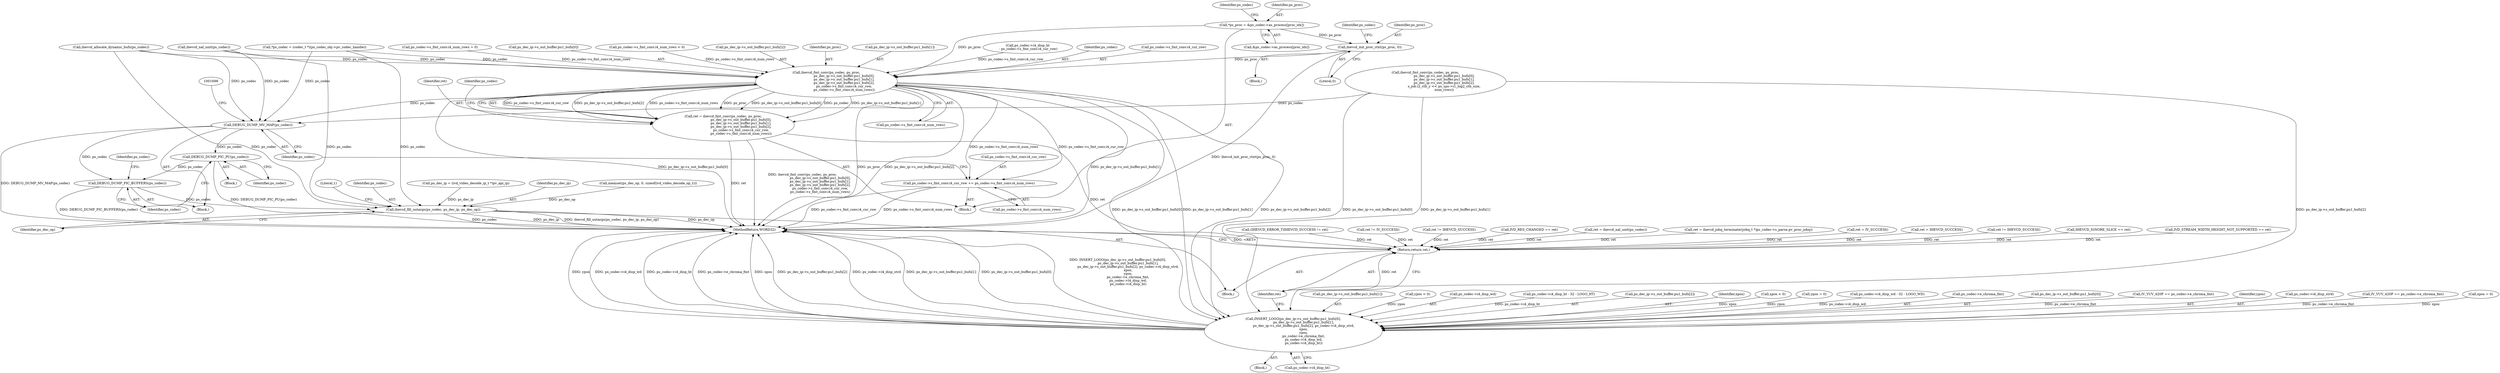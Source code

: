 digraph "0_Android_87fb7909c49e6a4510ba86ace1ffc83459c7e1b9@pointer" {
"1001599" [label="(Call,*ps_proc = &ps_codec->as_process[proc_idx])"];
"1001629" [label="(Call,ihevcd_init_proc_ctxt(ps_proc, 0))"];
"1001649" [label="(Call,ihevcd_fmt_conv(ps_codec, ps_proc,\n                                  ps_dec_ip->s_out_buffer.pu1_bufs[0],\n                                  ps_dec_ip->s_out_buffer.pu1_bufs[1],\n                                  ps_dec_ip->s_out_buffer.pu1_bufs[2],\n                                  ps_codec->s_fmt_conv.i4_cur_row,\n                                  ps_codec->s_fmt_conv.i4_num_rows))"];
"1001647" [label="(Call,ret = ihevcd_fmt_conv(ps_codec, ps_proc,\n                                  ps_dec_ip->s_out_buffer.pu1_bufs[0],\n                                  ps_dec_ip->s_out_buffer.pu1_bufs[1],\n                                  ps_dec_ip->s_out_buffer.pu1_bufs[2],\n                                  ps_codec->s_fmt_conv.i4_cur_row,\n                                  ps_codec->s_fmt_conv.i4_num_rows))"];
"1001916" [label="(Return,return ret;)"];
"1001683" [label="(Call,ps_codec->s_fmt_conv.i4_cur_row += ps_codec->s_fmt_conv.i4_num_rows)"];
"1001694" [label="(Call,DEBUG_DUMP_MV_MAP(ps_codec))"];
"1001827" [label="(Call,DEBUG_DUMP_PIC_PU(ps_codec))"];
"1001829" [label="(Call,DEBUG_DUMP_PIC_BUFFERS(ps_codec))"];
"1001835" [label="(Call,ihevcd_fill_outargs(ps_codec, ps_dec_ip, ps_dec_op))"];
"1001880" [label="(Call,INSERT_LOGO(ps_dec_ip->s_out_buffer.pu1_bufs[0],\n                    ps_dec_ip->s_out_buffer.pu1_bufs[1],\n                    ps_dec_ip->s_out_buffer.pu1_bufs[2], ps_codec->i4_disp_strd,\n                    xpos,\n                    ypos,\n                    ps_codec->e_chroma_fmt,\n                    ps_codec->i4_disp_wd,\n                    ps_codec->i4_disp_ht))"];
"1001888" [label="(Call,ps_dec_ip->s_out_buffer.pu1_bufs[1])"];
"1001867" [label="(Call,ypos < 0)"];
"1001827" [label="(Call,DEBUG_DUMP_PIC_PU(ps_codec))"];
"1001910" [label="(Call,ps_codec->i4_disp_wd)"];
"1001651" [label="(Identifier,ps_proc)"];
"1001859" [label="(Call,ps_codec->i4_disp_ht - 32 - LOGO_HT)"];
"1001841" [label="(Literal,1)"];
"1001826" [label="(Block,)"];
"1001828" [label="(Identifier,ps_codec)"];
"1001684" [label="(Call,ps_codec->s_fmt_conv.i4_cur_row)"];
"1001599" [label="(Call,*ps_proc = &ps_codec->as_process[proc_idx])"];
"1001629" [label="(Call,ihevcd_init_proc_ctxt(ps_proc, 0))"];
"1001628" [label="(Block,)"];
"1001895" [label="(Call,ps_dec_ip->s_out_buffer.pu1_bufs[2])"];
"1001833" [label="(Identifier,ps_codec)"];
"1001597" [label="(Block,)"];
"1001438" [label="(Call,(IHEVCD_ERROR_T)IHEVCD_SUCCESS != ret)"];
"1001630" [label="(Identifier,ps_proc)"];
"1001916" [label="(Return,return ret;)"];
"1001201" [label="(Call,ret != IV_SUCCESS)"];
"1001905" [label="(Identifier,xpos)"];
"1001542" [label="(Call,ihevcd_fmt_conv(ps_codec, ps_proc,\n                                    ps_dec_ip->s_out_buffer.pu1_bufs[0],\n                                    ps_dec_ip->s_out_buffer.pu1_bufs[1],\n                                    ps_dec_ip->s_out_buffer.pu1_bufs[2],\n                                    s_job.i2_ctb_y << ps_sps->i1_log2_ctb_size,\n                                    num_rows))"];
"1001659" [label="(Call,ps_dec_ip->s_out_buffer.pu1_bufs[1])"];
"1001874" [label="(Call,xpos < 0)"];
"1001167" [label="(Call,ret != IHEVCD_SUCCESS)"];
"1001610" [label="(Identifier,ps_codec)"];
"1001836" [label="(Identifier,ps_codec)"];
"1001870" [label="(Call,ypos = 0)"];
"1001849" [label="(Call,ps_codec->i4_disp_wd - 32 - LOGO_WD)"];
"1001122" [label="(Call,IVD_RES_CHANGED == ret)"];
"1001198" [label="(Call,ihevcd_allocate_dynamic_bufs(ps_codec))"];
"1001613" [label="(Call,ps_codec->i4_disp_ht\n - ps_codec->s_fmt_conv.i4_cur_row)"];
"1000984" [label="(Call,ret = ihevcd_nal_unit(ps_codec))"];
"1001255" [label="(Block,)"];
"1001845" [label="(Block,)"];
"1001396" [label="(Call,ret = ihevcd_jobq_terminate((jobq_t *)ps_codec->s_parse.pv_proc_jobq))"];
"1001918" [label="(MethodReturn,WORD32)"];
"1000986" [label="(Call,ihevcd_nal_unit(ps_codec))"];
"1000173" [label="(Call,ps_dec_ip = (ivd_video_decode_ip_t *)pv_api_ip)"];
"1001917" [label="(Identifier,ret)"];
"1001913" [label="(Call,ps_codec->i4_disp_ht)"];
"1001694" [label="(Call,DEBUG_DUMP_MV_MAP(ps_codec))"];
"1000147" [label="(Call,ret = IV_SUCCESS)"];
"1001907" [label="(Call,ps_codec->e_chroma_fmt)"];
"1001648" [label="(Identifier,ret)"];
"1001689" [label="(Call,ps_codec->s_fmt_conv.i4_num_rows)"];
"1001881" [label="(Call,ps_dec_ip->s_out_buffer.pu1_bufs[0])"];
"1001880" [label="(Call,INSERT_LOGO(ps_dec_ip->s_out_buffer.pu1_bufs[0],\n                    ps_dec_ip->s_out_buffer.pu1_bufs[1],\n                    ps_dec_ip->s_out_buffer.pu1_bufs[2], ps_codec->i4_disp_strd,\n                    xpos,\n                    ypos,\n                    ps_codec->e_chroma_fmt,\n                    ps_codec->i4_disp_wd,\n                    ps_codec->i4_disp_ht))"];
"1001686" [label="(Identifier,ps_codec)"];
"1001180" [label="(Call,ret = IHEVCD_SUCCESS)"];
"1001587" [label="(Call,IV_YUV_420P == ps_codec->e_chroma_fmt)"];
"1001650" [label="(Identifier,ps_codec)"];
"1001838" [label="(Identifier,ps_dec_op)"];
"1001837" [label="(Identifier,ps_dec_ip)"];
"1001673" [label="(Call,ps_codec->s_fmt_conv.i4_cur_row)"];
"1001835" [label="(Call,ihevcd_fill_outargs(ps_codec, ps_dec_ip, ps_dec_op))"];
"1001683" [label="(Call,ps_codec->s_fmt_conv.i4_cur_row += ps_codec->s_fmt_conv.i4_num_rows)"];
"1001829" [label="(Call,DEBUG_DUMP_PIC_BUFFERS(ps_codec))"];
"1000190" [label="(Call,memset(ps_dec_op, 0, sizeof(ivd_video_decode_op_t)))"];
"1001649" [label="(Call,ihevcd_fmt_conv(ps_codec, ps_proc,\n                                  ps_dec_ip->s_out_buffer.pu1_bufs[0],\n                                  ps_dec_ip->s_out_buffer.pu1_bufs[1],\n                                  ps_dec_ip->s_out_buffer.pu1_bufs[2],\n                                  ps_codec->s_fmt_conv.i4_cur_row,\n                                  ps_codec->s_fmt_conv.i4_num_rows))"];
"1001601" [label="(Call,&ps_codec->as_process[proc_idx])"];
"1001647" [label="(Call,ret = ihevcd_fmt_conv(ps_codec, ps_proc,\n                                  ps_dec_ip->s_out_buffer.pu1_bufs[0],\n                                  ps_dec_ip->s_out_buffer.pu1_bufs[1],\n                                  ps_dec_ip->s_out_buffer.pu1_bufs[2],\n                                  ps_codec->s_fmt_conv.i4_cur_row,\n                                  ps_codec->s_fmt_conv.i4_num_rows))"];
"1001906" [label="(Identifier,ypos)"];
"1001636" [label="(Identifier,ps_codec)"];
"1001640" [label="(Call,ps_codec->s_fmt_conv.i4_num_rows = 0)"];
"1001678" [label="(Call,ps_codec->s_fmt_conv.i4_num_rows)"];
"1001600" [label="(Identifier,ps_proc)"];
"1001830" [label="(Identifier,ps_codec)"];
"1001695" [label="(Identifier,ps_codec)"];
"1001652" [label="(Call,ps_dec_ip->s_out_buffer.pu1_bufs[0])"];
"1001633" [label="(Call,ps_codec->s_fmt_conv.i4_num_rows < 0)"];
"1001234" [label="(Call,ret != IHEVCD_SUCCESS)"];
"1001086" [label="(Call,IHEVCD_IGNORE_SLICE == ret)"];
"1001631" [label="(Literal,0)"];
"1001902" [label="(Call,ps_codec->i4_disp_strd)"];
"1001666" [label="(Call,ps_dec_ip->s_out_buffer.pu1_bufs[2])"];
"1001307" [label="(Call,IV_YUV_420P == ps_codec->e_chroma_fmt)"];
"1000145" [label="(Block,)"];
"1000151" [label="(Call,*ps_codec = (codec_t *)(ps_codec_obj->pv_codec_handle))"];
"1001125" [label="(Call,IVD_STREAM_WIDTH_HEIGHT_NOT_SUPPORTED == ret)"];
"1001877" [label="(Call,xpos = 0)"];
"1001599" -> "1001597"  [label="AST: "];
"1001599" -> "1001601"  [label="CFG: "];
"1001600" -> "1001599"  [label="AST: "];
"1001601" -> "1001599"  [label="AST: "];
"1001610" -> "1001599"  [label="CFG: "];
"1001599" -> "1001629"  [label="DDG: ps_proc"];
"1001599" -> "1001649"  [label="DDG: ps_proc"];
"1001629" -> "1001628"  [label="AST: "];
"1001629" -> "1001631"  [label="CFG: "];
"1001630" -> "1001629"  [label="AST: "];
"1001631" -> "1001629"  [label="AST: "];
"1001636" -> "1001629"  [label="CFG: "];
"1001629" -> "1001918"  [label="DDG: ihevcd_init_proc_ctxt(ps_proc, 0)"];
"1001629" -> "1001649"  [label="DDG: ps_proc"];
"1001649" -> "1001647"  [label="AST: "];
"1001649" -> "1001678"  [label="CFG: "];
"1001650" -> "1001649"  [label="AST: "];
"1001651" -> "1001649"  [label="AST: "];
"1001652" -> "1001649"  [label="AST: "];
"1001659" -> "1001649"  [label="AST: "];
"1001666" -> "1001649"  [label="AST: "];
"1001673" -> "1001649"  [label="AST: "];
"1001678" -> "1001649"  [label="AST: "];
"1001647" -> "1001649"  [label="CFG: "];
"1001649" -> "1001918"  [label="DDG: ps_proc"];
"1001649" -> "1001918"  [label="DDG: ps_dec_ip->s_out_buffer.pu1_bufs[2]"];
"1001649" -> "1001918"  [label="DDG: ps_dec_ip->s_out_buffer.pu1_bufs[1]"];
"1001649" -> "1001918"  [label="DDG: ps_dec_ip->s_out_buffer.pu1_bufs[0]"];
"1001649" -> "1001647"  [label="DDG: ps_codec->s_fmt_conv.i4_cur_row"];
"1001649" -> "1001647"  [label="DDG: ps_dec_ip->s_out_buffer.pu1_bufs[2]"];
"1001649" -> "1001647"  [label="DDG: ps_codec->s_fmt_conv.i4_num_rows"];
"1001649" -> "1001647"  [label="DDG: ps_proc"];
"1001649" -> "1001647"  [label="DDG: ps_dec_ip->s_out_buffer.pu1_bufs[0]"];
"1001649" -> "1001647"  [label="DDG: ps_codec"];
"1001649" -> "1001647"  [label="DDG: ps_dec_ip->s_out_buffer.pu1_bufs[1]"];
"1001198" -> "1001649"  [label="DDG: ps_codec"];
"1000151" -> "1001649"  [label="DDG: ps_codec"];
"1000986" -> "1001649"  [label="DDG: ps_codec"];
"1001613" -> "1001649"  [label="DDG: ps_codec->s_fmt_conv.i4_cur_row"];
"1001633" -> "1001649"  [label="DDG: ps_codec->s_fmt_conv.i4_num_rows"];
"1001640" -> "1001649"  [label="DDG: ps_codec->s_fmt_conv.i4_num_rows"];
"1001649" -> "1001683"  [label="DDG: ps_codec->s_fmt_conv.i4_num_rows"];
"1001649" -> "1001683"  [label="DDG: ps_codec->s_fmt_conv.i4_cur_row"];
"1001649" -> "1001694"  [label="DDG: ps_codec"];
"1001649" -> "1001880"  [label="DDG: ps_dec_ip->s_out_buffer.pu1_bufs[0]"];
"1001649" -> "1001880"  [label="DDG: ps_dec_ip->s_out_buffer.pu1_bufs[1]"];
"1001649" -> "1001880"  [label="DDG: ps_dec_ip->s_out_buffer.pu1_bufs[2]"];
"1001647" -> "1001597"  [label="AST: "];
"1001648" -> "1001647"  [label="AST: "];
"1001686" -> "1001647"  [label="CFG: "];
"1001647" -> "1001918"  [label="DDG: ihevcd_fmt_conv(ps_codec, ps_proc,\n                                  ps_dec_ip->s_out_buffer.pu1_bufs[0],\n                                  ps_dec_ip->s_out_buffer.pu1_bufs[1],\n                                  ps_dec_ip->s_out_buffer.pu1_bufs[2],\n                                  ps_codec->s_fmt_conv.i4_cur_row,\n                                  ps_codec->s_fmt_conv.i4_num_rows)"];
"1001647" -> "1001918"  [label="DDG: ret"];
"1001647" -> "1001916"  [label="DDG: ret"];
"1001916" -> "1000145"  [label="AST: "];
"1001916" -> "1001917"  [label="CFG: "];
"1001917" -> "1001916"  [label="AST: "];
"1001918" -> "1001916"  [label="CFG: "];
"1001916" -> "1001918"  [label="DDG: <RET>"];
"1001917" -> "1001916"  [label="DDG: ret"];
"1001201" -> "1001916"  [label="DDG: ret"];
"1000147" -> "1001916"  [label="DDG: ret"];
"1001396" -> "1001916"  [label="DDG: ret"];
"1001438" -> "1001916"  [label="DDG: ret"];
"1001167" -> "1001916"  [label="DDG: ret"];
"1001234" -> "1001916"  [label="DDG: ret"];
"1000984" -> "1001916"  [label="DDG: ret"];
"1001125" -> "1001916"  [label="DDG: ret"];
"1001122" -> "1001916"  [label="DDG: ret"];
"1001180" -> "1001916"  [label="DDG: ret"];
"1001086" -> "1001916"  [label="DDG: ret"];
"1001683" -> "1001597"  [label="AST: "];
"1001683" -> "1001689"  [label="CFG: "];
"1001684" -> "1001683"  [label="AST: "];
"1001689" -> "1001683"  [label="AST: "];
"1001695" -> "1001683"  [label="CFG: "];
"1001683" -> "1001918"  [label="DDG: ps_codec->s_fmt_conv.i4_cur_row"];
"1001683" -> "1001918"  [label="DDG: ps_codec->s_fmt_conv.i4_num_rows"];
"1001694" -> "1001255"  [label="AST: "];
"1001694" -> "1001695"  [label="CFG: "];
"1001695" -> "1001694"  [label="AST: "];
"1001698" -> "1001694"  [label="CFG: "];
"1001694" -> "1001918"  [label="DDG: DEBUG_DUMP_MV_MAP(ps_codec)"];
"1001198" -> "1001694"  [label="DDG: ps_codec"];
"1001542" -> "1001694"  [label="DDG: ps_codec"];
"1000151" -> "1001694"  [label="DDG: ps_codec"];
"1000986" -> "1001694"  [label="DDG: ps_codec"];
"1001694" -> "1001827"  [label="DDG: ps_codec"];
"1001694" -> "1001829"  [label="DDG: ps_codec"];
"1001827" -> "1001826"  [label="AST: "];
"1001827" -> "1001828"  [label="CFG: "];
"1001828" -> "1001827"  [label="AST: "];
"1001830" -> "1001827"  [label="CFG: "];
"1001827" -> "1001918"  [label="DDG: DEBUG_DUMP_PIC_PU(ps_codec)"];
"1001827" -> "1001829"  [label="DDG: ps_codec"];
"1001829" -> "1001255"  [label="AST: "];
"1001829" -> "1001830"  [label="CFG: "];
"1001830" -> "1001829"  [label="AST: "];
"1001833" -> "1001829"  [label="CFG: "];
"1001829" -> "1001918"  [label="DDG: DEBUG_DUMP_PIC_BUFFERS(ps_codec)"];
"1001829" -> "1001835"  [label="DDG: ps_codec"];
"1001835" -> "1000145"  [label="AST: "];
"1001835" -> "1001838"  [label="CFG: "];
"1001836" -> "1001835"  [label="AST: "];
"1001837" -> "1001835"  [label="AST: "];
"1001838" -> "1001835"  [label="AST: "];
"1001841" -> "1001835"  [label="CFG: "];
"1001835" -> "1001918"  [label="DDG: ps_dec_op"];
"1001835" -> "1001918"  [label="DDG: ps_codec"];
"1001835" -> "1001918"  [label="DDG: ps_dec_ip"];
"1001835" -> "1001918"  [label="DDG: ihevcd_fill_outargs(ps_codec, ps_dec_ip, ps_dec_op)"];
"1001198" -> "1001835"  [label="DDG: ps_codec"];
"1000151" -> "1001835"  [label="DDG: ps_codec"];
"1000986" -> "1001835"  [label="DDG: ps_codec"];
"1000173" -> "1001835"  [label="DDG: ps_dec_ip"];
"1000190" -> "1001835"  [label="DDG: ps_dec_op"];
"1001880" -> "1001845"  [label="AST: "];
"1001880" -> "1001913"  [label="CFG: "];
"1001881" -> "1001880"  [label="AST: "];
"1001888" -> "1001880"  [label="AST: "];
"1001895" -> "1001880"  [label="AST: "];
"1001902" -> "1001880"  [label="AST: "];
"1001905" -> "1001880"  [label="AST: "];
"1001906" -> "1001880"  [label="AST: "];
"1001907" -> "1001880"  [label="AST: "];
"1001910" -> "1001880"  [label="AST: "];
"1001913" -> "1001880"  [label="AST: "];
"1001917" -> "1001880"  [label="CFG: "];
"1001880" -> "1001918"  [label="DDG: ps_codec->e_chroma_fmt"];
"1001880" -> "1001918"  [label="DDG: xpos"];
"1001880" -> "1001918"  [label="DDG: ps_dec_ip->s_out_buffer.pu1_bufs[2]"];
"1001880" -> "1001918"  [label="DDG: ps_codec->i4_disp_strd"];
"1001880" -> "1001918"  [label="DDG: ps_dec_ip->s_out_buffer.pu1_bufs[1]"];
"1001880" -> "1001918"  [label="DDG: ps_dec_ip->s_out_buffer.pu1_bufs[0]"];
"1001880" -> "1001918"  [label="DDG: INSERT_LOGO(ps_dec_ip->s_out_buffer.pu1_bufs[0],\n                    ps_dec_ip->s_out_buffer.pu1_bufs[1],\n                    ps_dec_ip->s_out_buffer.pu1_bufs[2], ps_codec->i4_disp_strd,\n                    xpos,\n                    ypos,\n                    ps_codec->e_chroma_fmt,\n                    ps_codec->i4_disp_wd,\n                    ps_codec->i4_disp_ht)"];
"1001880" -> "1001918"  [label="DDG: ypos"];
"1001880" -> "1001918"  [label="DDG: ps_codec->i4_disp_wd"];
"1001880" -> "1001918"  [label="DDG: ps_codec->i4_disp_ht"];
"1001542" -> "1001880"  [label="DDG: ps_dec_ip->s_out_buffer.pu1_bufs[0]"];
"1001542" -> "1001880"  [label="DDG: ps_dec_ip->s_out_buffer.pu1_bufs[1]"];
"1001542" -> "1001880"  [label="DDG: ps_dec_ip->s_out_buffer.pu1_bufs[2]"];
"1001877" -> "1001880"  [label="DDG: xpos"];
"1001874" -> "1001880"  [label="DDG: xpos"];
"1001870" -> "1001880"  [label="DDG: ypos"];
"1001867" -> "1001880"  [label="DDG: ypos"];
"1001587" -> "1001880"  [label="DDG: ps_codec->e_chroma_fmt"];
"1001307" -> "1001880"  [label="DDG: ps_codec->e_chroma_fmt"];
"1001849" -> "1001880"  [label="DDG: ps_codec->i4_disp_wd"];
"1001859" -> "1001880"  [label="DDG: ps_codec->i4_disp_ht"];
}
